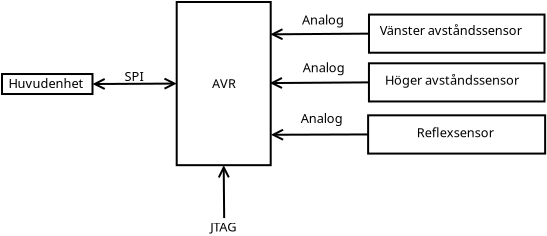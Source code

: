 <?xml version="1.0" encoding="UTF-8"?>
<dia:diagram xmlns:dia="http://www.lysator.liu.se/~alla/dia/">
  <dia:layer name="Background" visible="true" active="true">
    <dia:object type="Standard - Box" version="0" id="O0">
      <dia:attribute name="obj_pos">
        <dia:point val="15.427,9.487"/>
      </dia:attribute>
      <dia:attribute name="obj_bb">
        <dia:rectangle val="15.377,9.437;20.177,17.696"/>
      </dia:attribute>
      <dia:attribute name="elem_corner">
        <dia:point val="15.427,9.487"/>
      </dia:attribute>
      <dia:attribute name="elem_width">
        <dia:real val="4.7"/>
      </dia:attribute>
      <dia:attribute name="elem_height">
        <dia:real val="8.159"/>
      </dia:attribute>
      <dia:attribute name="border_width">
        <dia:real val="0.1"/>
      </dia:attribute>
      <dia:attribute name="show_background">
        <dia:boolean val="true"/>
      </dia:attribute>
    </dia:object>
    <dia:object type="Standard - Box" version="0" id="O1">
      <dia:attribute name="obj_pos">
        <dia:point val="25.041,10.115"/>
      </dia:attribute>
      <dia:attribute name="obj_bb">
        <dia:rectangle val="24.991,10.065;33.867,12.073"/>
      </dia:attribute>
      <dia:attribute name="elem_corner">
        <dia:point val="25.041,10.115"/>
      </dia:attribute>
      <dia:attribute name="elem_width">
        <dia:real val="8.776"/>
      </dia:attribute>
      <dia:attribute name="elem_height">
        <dia:real val="1.908"/>
      </dia:attribute>
      <dia:attribute name="show_background">
        <dia:boolean val="true"/>
      </dia:attribute>
    </dia:object>
    <dia:object type="Standard - Box" version="0" id="O2">
      <dia:attribute name="obj_pos">
        <dia:point val="25.039,12.552"/>
      </dia:attribute>
      <dia:attribute name="obj_bb">
        <dia:rectangle val="24.989,12.502;33.867,14.51"/>
      </dia:attribute>
      <dia:attribute name="elem_corner">
        <dia:point val="25.039,12.552"/>
      </dia:attribute>
      <dia:attribute name="elem_width">
        <dia:real val="8.778"/>
      </dia:attribute>
      <dia:attribute name="elem_height">
        <dia:real val="1.908"/>
      </dia:attribute>
      <dia:attribute name="show_background">
        <dia:boolean val="true"/>
      </dia:attribute>
    </dia:object>
    <dia:object type="Standard - Line" version="0" id="O3">
      <dia:attribute name="obj_pos">
        <dia:point val="25.041,11.069"/>
      </dia:attribute>
      <dia:attribute name="obj_bb">
        <dia:rectangle val="19.994,10.768;25.091,11.43"/>
      </dia:attribute>
      <dia:attribute name="conn_endpoints">
        <dia:point val="25.041,11.069"/>
        <dia:point val="20.106,11.103"/>
      </dia:attribute>
      <dia:attribute name="numcp">
        <dia:int val="1"/>
      </dia:attribute>
      <dia:attribute name="end_arrow">
        <dia:enum val="1"/>
      </dia:attribute>
      <dia:attribute name="end_arrow_length">
        <dia:real val="0.5"/>
      </dia:attribute>
      <dia:attribute name="end_arrow_width">
        <dia:real val="0.5"/>
      </dia:attribute>
      <dia:connections>
        <dia:connection handle="0" to="O1" connection="3"/>
      </dia:connections>
    </dia:object>
    <dia:object type="Standard - Line" version="0" id="O4">
      <dia:attribute name="obj_pos">
        <dia:point val="25.039,13.506"/>
      </dia:attribute>
      <dia:attribute name="obj_bb">
        <dia:rectangle val="19.966,13.205;25.089,13.867"/>
      </dia:attribute>
      <dia:attribute name="conn_endpoints">
        <dia:point val="25.039,13.506"/>
        <dia:point val="20.078,13.54"/>
      </dia:attribute>
      <dia:attribute name="numcp">
        <dia:int val="1"/>
      </dia:attribute>
      <dia:attribute name="end_arrow">
        <dia:enum val="1"/>
      </dia:attribute>
      <dia:attribute name="end_arrow_length">
        <dia:real val="0.5"/>
      </dia:attribute>
      <dia:attribute name="end_arrow_width">
        <dia:real val="0.5"/>
      </dia:attribute>
      <dia:connections>
        <dia:connection handle="0" to="O2" connection="3"/>
      </dia:connections>
    </dia:object>
    <dia:object type="Standard - Text" version="1" id="O5">
      <dia:attribute name="obj_pos">
        <dia:point val="17.189,13.802"/>
      </dia:attribute>
      <dia:attribute name="obj_bb">
        <dia:rectangle val="17.189,13.207;18.468,13.954"/>
      </dia:attribute>
      <dia:attribute name="text">
        <dia:composite type="text">
          <dia:attribute name="string">
            <dia:string>#AVR#</dia:string>
          </dia:attribute>
          <dia:attribute name="font">
            <dia:font family="sans" style="0" name="Helvetica"/>
          </dia:attribute>
          <dia:attribute name="height">
            <dia:real val="0.8"/>
          </dia:attribute>
          <dia:attribute name="pos">
            <dia:point val="17.189,13.802"/>
          </dia:attribute>
          <dia:attribute name="color">
            <dia:color val="#000000"/>
          </dia:attribute>
          <dia:attribute name="alignment">
            <dia:enum val="0"/>
          </dia:attribute>
        </dia:composite>
      </dia:attribute>
      <dia:attribute name="valign">
        <dia:enum val="3"/>
      </dia:attribute>
    </dia:object>
    <dia:object type="Standard - Line" version="0" id="O6">
      <dia:attribute name="obj_pos">
        <dia:point val="11.216,13.588"/>
      </dia:attribute>
      <dia:attribute name="obj_bb">
        <dia:rectangle val="11.166,13.239;15.478,13.916"/>
      </dia:attribute>
      <dia:attribute name="conn_endpoints">
        <dia:point val="11.216,13.588"/>
        <dia:point val="15.427,13.566"/>
      </dia:attribute>
      <dia:attribute name="numcp">
        <dia:int val="1"/>
      </dia:attribute>
      <dia:attribute name="start_arrow">
        <dia:enum val="1"/>
      </dia:attribute>
      <dia:attribute name="start_arrow_length">
        <dia:real val="0.5"/>
      </dia:attribute>
      <dia:attribute name="start_arrow_width">
        <dia:real val="0.5"/>
      </dia:attribute>
      <dia:attribute name="end_arrow">
        <dia:enum val="1"/>
      </dia:attribute>
      <dia:attribute name="end_arrow_length">
        <dia:real val="0.5"/>
      </dia:attribute>
      <dia:attribute name="end_arrow_width">
        <dia:real val="0.5"/>
      </dia:attribute>
      <dia:connections>
        <dia:connection handle="0" to="O7" connection="4"/>
        <dia:connection handle="1" to="O0" connection="3"/>
      </dia:connections>
    </dia:object>
    <dia:object type="Standard - Box" version="0" id="O7">
      <dia:attribute name="obj_pos">
        <dia:point val="6.692,13.088"/>
      </dia:attribute>
      <dia:attribute name="obj_bb">
        <dia:rectangle val="6.642,13.038;11.267,14.138"/>
      </dia:attribute>
      <dia:attribute name="elem_corner">
        <dia:point val="6.692,13.088"/>
      </dia:attribute>
      <dia:attribute name="elem_width">
        <dia:real val="4.525"/>
      </dia:attribute>
      <dia:attribute name="elem_height">
        <dia:real val="1.0"/>
      </dia:attribute>
      <dia:attribute name="show_background">
        <dia:boolean val="true"/>
      </dia:attribute>
    </dia:object>
    <dia:object type="Standard - Text" version="1" id="O8">
      <dia:attribute name="obj_pos">
        <dia:point val="7.017,13.788"/>
      </dia:attribute>
      <dia:attribute name="obj_bb">
        <dia:rectangle val="7.017,13.193;10.947,13.941"/>
      </dia:attribute>
      <dia:attribute name="text">
        <dia:composite type="text">
          <dia:attribute name="string">
            <dia:string>#Huvudenhet#</dia:string>
          </dia:attribute>
          <dia:attribute name="font">
            <dia:font family="sans" style="0" name="Helvetica"/>
          </dia:attribute>
          <dia:attribute name="height">
            <dia:real val="0.8"/>
          </dia:attribute>
          <dia:attribute name="pos">
            <dia:point val="7.017,13.788"/>
          </dia:attribute>
          <dia:attribute name="color">
            <dia:color val="#000000"/>
          </dia:attribute>
          <dia:attribute name="alignment">
            <dia:enum val="0"/>
          </dia:attribute>
        </dia:composite>
      </dia:attribute>
      <dia:attribute name="valign">
        <dia:enum val="3"/>
      </dia:attribute>
    </dia:object>
    <dia:object type="Standard - Text" version="1" id="O9">
      <dia:attribute name="obj_pos">
        <dia:point val="12.815,13.431"/>
      </dia:attribute>
      <dia:attribute name="obj_bb">
        <dia:rectangle val="12.815,12.836;13.797,13.583"/>
      </dia:attribute>
      <dia:attribute name="text">
        <dia:composite type="text">
          <dia:attribute name="string">
            <dia:string>#SPI#</dia:string>
          </dia:attribute>
          <dia:attribute name="font">
            <dia:font family="sans" style="0" name="Helvetica"/>
          </dia:attribute>
          <dia:attribute name="height">
            <dia:real val="0.8"/>
          </dia:attribute>
          <dia:attribute name="pos">
            <dia:point val="12.815,13.431"/>
          </dia:attribute>
          <dia:attribute name="color">
            <dia:color val="#000000"/>
          </dia:attribute>
          <dia:attribute name="alignment">
            <dia:enum val="0"/>
          </dia:attribute>
        </dia:composite>
      </dia:attribute>
      <dia:attribute name="valign">
        <dia:enum val="3"/>
      </dia:attribute>
    </dia:object>
    <dia:object type="Standard - Line" version="0" id="O10">
      <dia:attribute name="obj_pos">
        <dia:point val="17.8,20.291"/>
      </dia:attribute>
      <dia:attribute name="obj_bb">
        <dia:rectangle val="17.451,17.534;18.113,20.341"/>
      </dia:attribute>
      <dia:attribute name="conn_endpoints">
        <dia:point val="17.8,20.291"/>
        <dia:point val="17.777,17.646"/>
      </dia:attribute>
      <dia:attribute name="numcp">
        <dia:int val="1"/>
      </dia:attribute>
      <dia:attribute name="end_arrow">
        <dia:enum val="1"/>
      </dia:attribute>
      <dia:attribute name="end_arrow_length">
        <dia:real val="0.5"/>
      </dia:attribute>
      <dia:attribute name="end_arrow_width">
        <dia:real val="0.5"/>
      </dia:attribute>
      <dia:connections>
        <dia:connection handle="1" to="O0" connection="6"/>
      </dia:connections>
    </dia:object>
    <dia:object type="Standard - Text" version="1" id="O11">
      <dia:attribute name="obj_pos">
        <dia:point val="17.1,20.965"/>
      </dia:attribute>
      <dia:attribute name="obj_bb">
        <dia:rectangle val="17.1,20.37;18.551,21.118"/>
      </dia:attribute>
      <dia:attribute name="text">
        <dia:composite type="text">
          <dia:attribute name="string">
            <dia:string>#JTAG#</dia:string>
          </dia:attribute>
          <dia:attribute name="font">
            <dia:font family="sans" style="0" name="Helvetica"/>
          </dia:attribute>
          <dia:attribute name="height">
            <dia:real val="0.8"/>
          </dia:attribute>
          <dia:attribute name="pos">
            <dia:point val="17.1,20.965"/>
          </dia:attribute>
          <dia:attribute name="color">
            <dia:color val="#000000"/>
          </dia:attribute>
          <dia:attribute name="alignment">
            <dia:enum val="0"/>
          </dia:attribute>
        </dia:composite>
      </dia:attribute>
      <dia:attribute name="valign">
        <dia:enum val="3"/>
      </dia:attribute>
    </dia:object>
    <dia:object type="Standard - Text" version="1" id="O12">
      <dia:attribute name="obj_pos">
        <dia:point val="21.691,10.614"/>
      </dia:attribute>
      <dia:attribute name="obj_bb">
        <dia:rectangle val="21.691,10.019;23.904,10.766"/>
      </dia:attribute>
      <dia:attribute name="text">
        <dia:composite type="text">
          <dia:attribute name="string">
            <dia:string>#Analog#</dia:string>
          </dia:attribute>
          <dia:attribute name="font">
            <dia:font family="sans" style="0" name="Helvetica"/>
          </dia:attribute>
          <dia:attribute name="height">
            <dia:real val="0.8"/>
          </dia:attribute>
          <dia:attribute name="pos">
            <dia:point val="21.691,10.614"/>
          </dia:attribute>
          <dia:attribute name="color">
            <dia:color val="#000000"/>
          </dia:attribute>
          <dia:attribute name="alignment">
            <dia:enum val="0"/>
          </dia:attribute>
        </dia:composite>
      </dia:attribute>
      <dia:attribute name="valign">
        <dia:enum val="3"/>
      </dia:attribute>
    </dia:object>
    <dia:object type="Standard - Text" version="1" id="O13">
      <dia:attribute name="obj_pos">
        <dia:point val="21.727,13.002"/>
      </dia:attribute>
      <dia:attribute name="obj_bb">
        <dia:rectangle val="21.727,12.407;23.939,13.154"/>
      </dia:attribute>
      <dia:attribute name="text">
        <dia:composite type="text">
          <dia:attribute name="string">
            <dia:string>#Analog#</dia:string>
          </dia:attribute>
          <dia:attribute name="font">
            <dia:font family="sans" style="0" name="Helvetica"/>
          </dia:attribute>
          <dia:attribute name="height">
            <dia:real val="0.8"/>
          </dia:attribute>
          <dia:attribute name="pos">
            <dia:point val="21.727,13.002"/>
          </dia:attribute>
          <dia:attribute name="color">
            <dia:color val="#000000"/>
          </dia:attribute>
          <dia:attribute name="alignment">
            <dia:enum val="0"/>
          </dia:attribute>
        </dia:composite>
      </dia:attribute>
      <dia:attribute name="valign">
        <dia:enum val="3"/>
      </dia:attribute>
    </dia:object>
    <dia:object type="Standard - Text" version="1" id="O14">
      <dia:attribute name="obj_pos">
        <dia:point val="29.429,11.069"/>
      </dia:attribute>
      <dia:attribute name="obj_bb">
        <dia:rectangle val="29.429,10.474;29.429,11.221"/>
      </dia:attribute>
      <dia:attribute name="text">
        <dia:composite type="text">
          <dia:attribute name="string">
            <dia:string>##</dia:string>
          </dia:attribute>
          <dia:attribute name="font">
            <dia:font family="sans" style="0" name="Helvetica"/>
          </dia:attribute>
          <dia:attribute name="height">
            <dia:real val="0.8"/>
          </dia:attribute>
          <dia:attribute name="pos">
            <dia:point val="29.429,11.069"/>
          </dia:attribute>
          <dia:attribute name="color">
            <dia:color val="#000000"/>
          </dia:attribute>
          <dia:attribute name="alignment">
            <dia:enum val="0"/>
          </dia:attribute>
        </dia:composite>
      </dia:attribute>
      <dia:attribute name="valign">
        <dia:enum val="3"/>
      </dia:attribute>
      <dia:connections>
        <dia:connection handle="0" to="O1" connection="8"/>
      </dia:connections>
    </dia:object>
    <dia:object type="Standard - Text" version="1" id="O15">
      <dia:attribute name="obj_pos">
        <dia:point val="25.582,11.133"/>
      </dia:attribute>
      <dia:attribute name="obj_bb">
        <dia:rectangle val="25.582,10.538;33.222,11.285"/>
      </dia:attribute>
      <dia:attribute name="text">
        <dia:composite type="text">
          <dia:attribute name="string">
            <dia:string>#Vänster avståndssensor#</dia:string>
          </dia:attribute>
          <dia:attribute name="font">
            <dia:font family="sans" style="0" name="Helvetica"/>
          </dia:attribute>
          <dia:attribute name="height">
            <dia:real val="0.8"/>
          </dia:attribute>
          <dia:attribute name="pos">
            <dia:point val="25.582,11.133"/>
          </dia:attribute>
          <dia:attribute name="color">
            <dia:color val="#000000"/>
          </dia:attribute>
          <dia:attribute name="alignment">
            <dia:enum val="0"/>
          </dia:attribute>
        </dia:composite>
      </dia:attribute>
      <dia:attribute name="valign">
        <dia:enum val="3"/>
      </dia:attribute>
    </dia:object>
    <dia:object type="Standard - Text" version="1" id="O16">
      <dia:attribute name="obj_pos">
        <dia:point val="25.841,13.629"/>
      </dia:attribute>
      <dia:attribute name="obj_bb">
        <dia:rectangle val="25.841,13.034;32.996,13.782"/>
      </dia:attribute>
      <dia:attribute name="text">
        <dia:composite type="text">
          <dia:attribute name="string">
            <dia:string>#Höger avståndssensor#</dia:string>
          </dia:attribute>
          <dia:attribute name="font">
            <dia:font family="sans" style="0" name="Helvetica"/>
          </dia:attribute>
          <dia:attribute name="height">
            <dia:real val="0.8"/>
          </dia:attribute>
          <dia:attribute name="pos">
            <dia:point val="25.841,13.629"/>
          </dia:attribute>
          <dia:attribute name="color">
            <dia:color val="#000000"/>
          </dia:attribute>
          <dia:attribute name="alignment">
            <dia:enum val="0"/>
          </dia:attribute>
        </dia:composite>
      </dia:attribute>
      <dia:attribute name="valign">
        <dia:enum val="3"/>
      </dia:attribute>
    </dia:object>
    <dia:object type="Standard - Box" version="0" id="O17">
      <dia:attribute name="obj_pos">
        <dia:point val="24.998,15.153"/>
      </dia:attribute>
      <dia:attribute name="obj_bb">
        <dia:rectangle val="24.948,15.103;33.899,17.116"/>
      </dia:attribute>
      <dia:attribute name="elem_corner">
        <dia:point val="24.998,15.153"/>
      </dia:attribute>
      <dia:attribute name="elem_width">
        <dia:real val="8.851"/>
      </dia:attribute>
      <dia:attribute name="elem_height">
        <dia:real val="1.913"/>
      </dia:attribute>
      <dia:attribute name="border_width">
        <dia:real val="0.1"/>
      </dia:attribute>
      <dia:attribute name="show_background">
        <dia:boolean val="true"/>
      </dia:attribute>
    </dia:object>
    <dia:object type="Standard - Text" version="1" id="O18">
      <dia:attribute name="obj_pos">
        <dia:point val="29.424,16.109"/>
      </dia:attribute>
      <dia:attribute name="obj_bb">
        <dia:rectangle val="29.424,15.514;29.829,16.262"/>
      </dia:attribute>
      <dia:attribute name="text">
        <dia:composite type="text">
          <dia:attribute name="string">
            <dia:string>#  #</dia:string>
          </dia:attribute>
          <dia:attribute name="font">
            <dia:font family="sans" style="0" name="Helvetica"/>
          </dia:attribute>
          <dia:attribute name="height">
            <dia:real val="0.8"/>
          </dia:attribute>
          <dia:attribute name="pos">
            <dia:point val="29.424,16.109"/>
          </dia:attribute>
          <dia:attribute name="color">
            <dia:color val="#000000"/>
          </dia:attribute>
          <dia:attribute name="alignment">
            <dia:enum val="0"/>
          </dia:attribute>
        </dia:composite>
      </dia:attribute>
      <dia:attribute name="valign">
        <dia:enum val="3"/>
      </dia:attribute>
      <dia:connections>
        <dia:connection handle="0" to="O17" connection="8"/>
      </dia:connections>
    </dia:object>
    <dia:object type="Standard - Line" version="0" id="O19">
      <dia:attribute name="obj_pos">
        <dia:point val="24.998,16.109"/>
      </dia:attribute>
      <dia:attribute name="obj_bb">
        <dia:rectangle val="20.023,15.793;25.048,16.455"/>
      </dia:attribute>
      <dia:attribute name="conn_endpoints">
        <dia:point val="24.998,16.109"/>
        <dia:point val="20.135,16.125"/>
      </dia:attribute>
      <dia:attribute name="numcp">
        <dia:int val="1"/>
      </dia:attribute>
      <dia:attribute name="end_arrow">
        <dia:enum val="1"/>
      </dia:attribute>
      <dia:attribute name="end_arrow_length">
        <dia:real val="0.5"/>
      </dia:attribute>
      <dia:attribute name="end_arrow_width">
        <dia:real val="0.5"/>
      </dia:attribute>
      <dia:connections>
        <dia:connection handle="0" to="O17" connection="3"/>
      </dia:connections>
    </dia:object>
    <dia:object type="Standard - Text" version="1" id="O20">
      <dia:attribute name="obj_pos">
        <dia:point val="21.63,15.531"/>
      </dia:attribute>
      <dia:attribute name="obj_bb">
        <dia:rectangle val="21.611,14.917;23.842,15.72"/>
      </dia:attribute>
      <dia:attribute name="text">
        <dia:composite type="text">
          <dia:attribute name="string">
            <dia:string>#Analog#</dia:string>
          </dia:attribute>
          <dia:attribute name="font">
            <dia:font family="sans" style="0" name="Helvetica"/>
          </dia:attribute>
          <dia:attribute name="height">
            <dia:real val="0.8"/>
          </dia:attribute>
          <dia:attribute name="pos">
            <dia:point val="21.63,15.531"/>
          </dia:attribute>
          <dia:attribute name="color">
            <dia:color val="#000000"/>
          </dia:attribute>
          <dia:attribute name="alignment">
            <dia:enum val="0"/>
          </dia:attribute>
        </dia:composite>
      </dia:attribute>
      <dia:attribute name="valign">
        <dia:enum val="3"/>
      </dia:attribute>
    </dia:object>
    <dia:object type="Standard - Text" version="1" id="O21">
      <dia:attribute name="obj_pos">
        <dia:point val="27.43,16.255"/>
      </dia:attribute>
      <dia:attribute name="obj_bb">
        <dia:rectangle val="27.43,15.66;31.527,16.408"/>
      </dia:attribute>
      <dia:attribute name="text">
        <dia:composite type="text">
          <dia:attribute name="string">
            <dia:string>#Reflexsensor#</dia:string>
          </dia:attribute>
          <dia:attribute name="font">
            <dia:font family="sans" style="0" name="Helvetica"/>
          </dia:attribute>
          <dia:attribute name="height">
            <dia:real val="0.8"/>
          </dia:attribute>
          <dia:attribute name="pos">
            <dia:point val="27.43,16.255"/>
          </dia:attribute>
          <dia:attribute name="color">
            <dia:color val="#000000"/>
          </dia:attribute>
          <dia:attribute name="alignment">
            <dia:enum val="0"/>
          </dia:attribute>
        </dia:composite>
      </dia:attribute>
      <dia:attribute name="valign">
        <dia:enum val="3"/>
      </dia:attribute>
    </dia:object>
  </dia:layer>
</dia:diagram>
